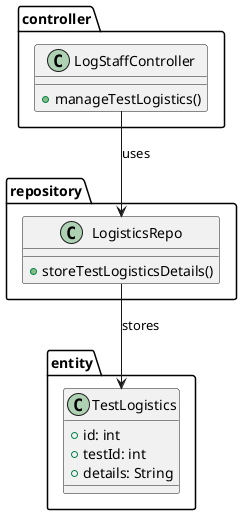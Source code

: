 ; filepath: /home/slightlywind/Repositories/Legacy/SWD392/class_diagrams/manage_test_logistics.puml
@startuml
package controller {
    class LogStaffController {
        +manageTestLogistics()
    }
}

package repository {
    class LogisticsRepo {
        +storeTestLogisticsDetails()
    }
}

package entity {
    class TestLogistics {
        +id: int
        +testId: int
        +details: String
    }
}

LogStaffController --> LogisticsRepo : uses
LogisticsRepo --> TestLogistics : stores
@enduml

@startuml
package controller {
    class AdmStaffController {
        +listVenues()
    }
}

package repository {
    class VenueRepo {
        +queryListVenues()
    }
}

package entity {
    class Venue {
        +id: int
        +name: String
        +location: String
    }
}

AdmStaffController --> VenueRepo : uses
VenueRepo --> Venue : returns
@enduml